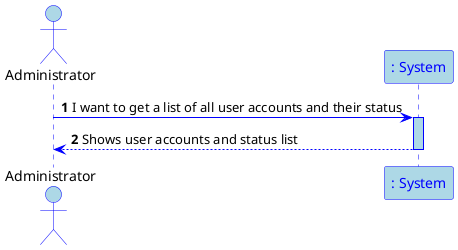 @startuml
'https://plantuml.com/sequence-diagram
skinparam backgroundColor #white

skinparam sequence{
ArrowColor #blue
ActorBorderColor #blue
LifeLineBorderColor #blue
LifeLineBackgroundColor #lightblue

ParticipantBorderColor #blue
ParticipantBackgroundColor #lightblue
ParticipantFontColor #blue

ActorBackgroundColor #lightblue
ActorFontColor #blue }

autonumber
actor Administrator

Administrator -> ": System": I want to get a list of all user accounts and their status
activate ": System"
": System" --> Administrator: Shows user accounts and status list
deactivate ": System"

@enduml